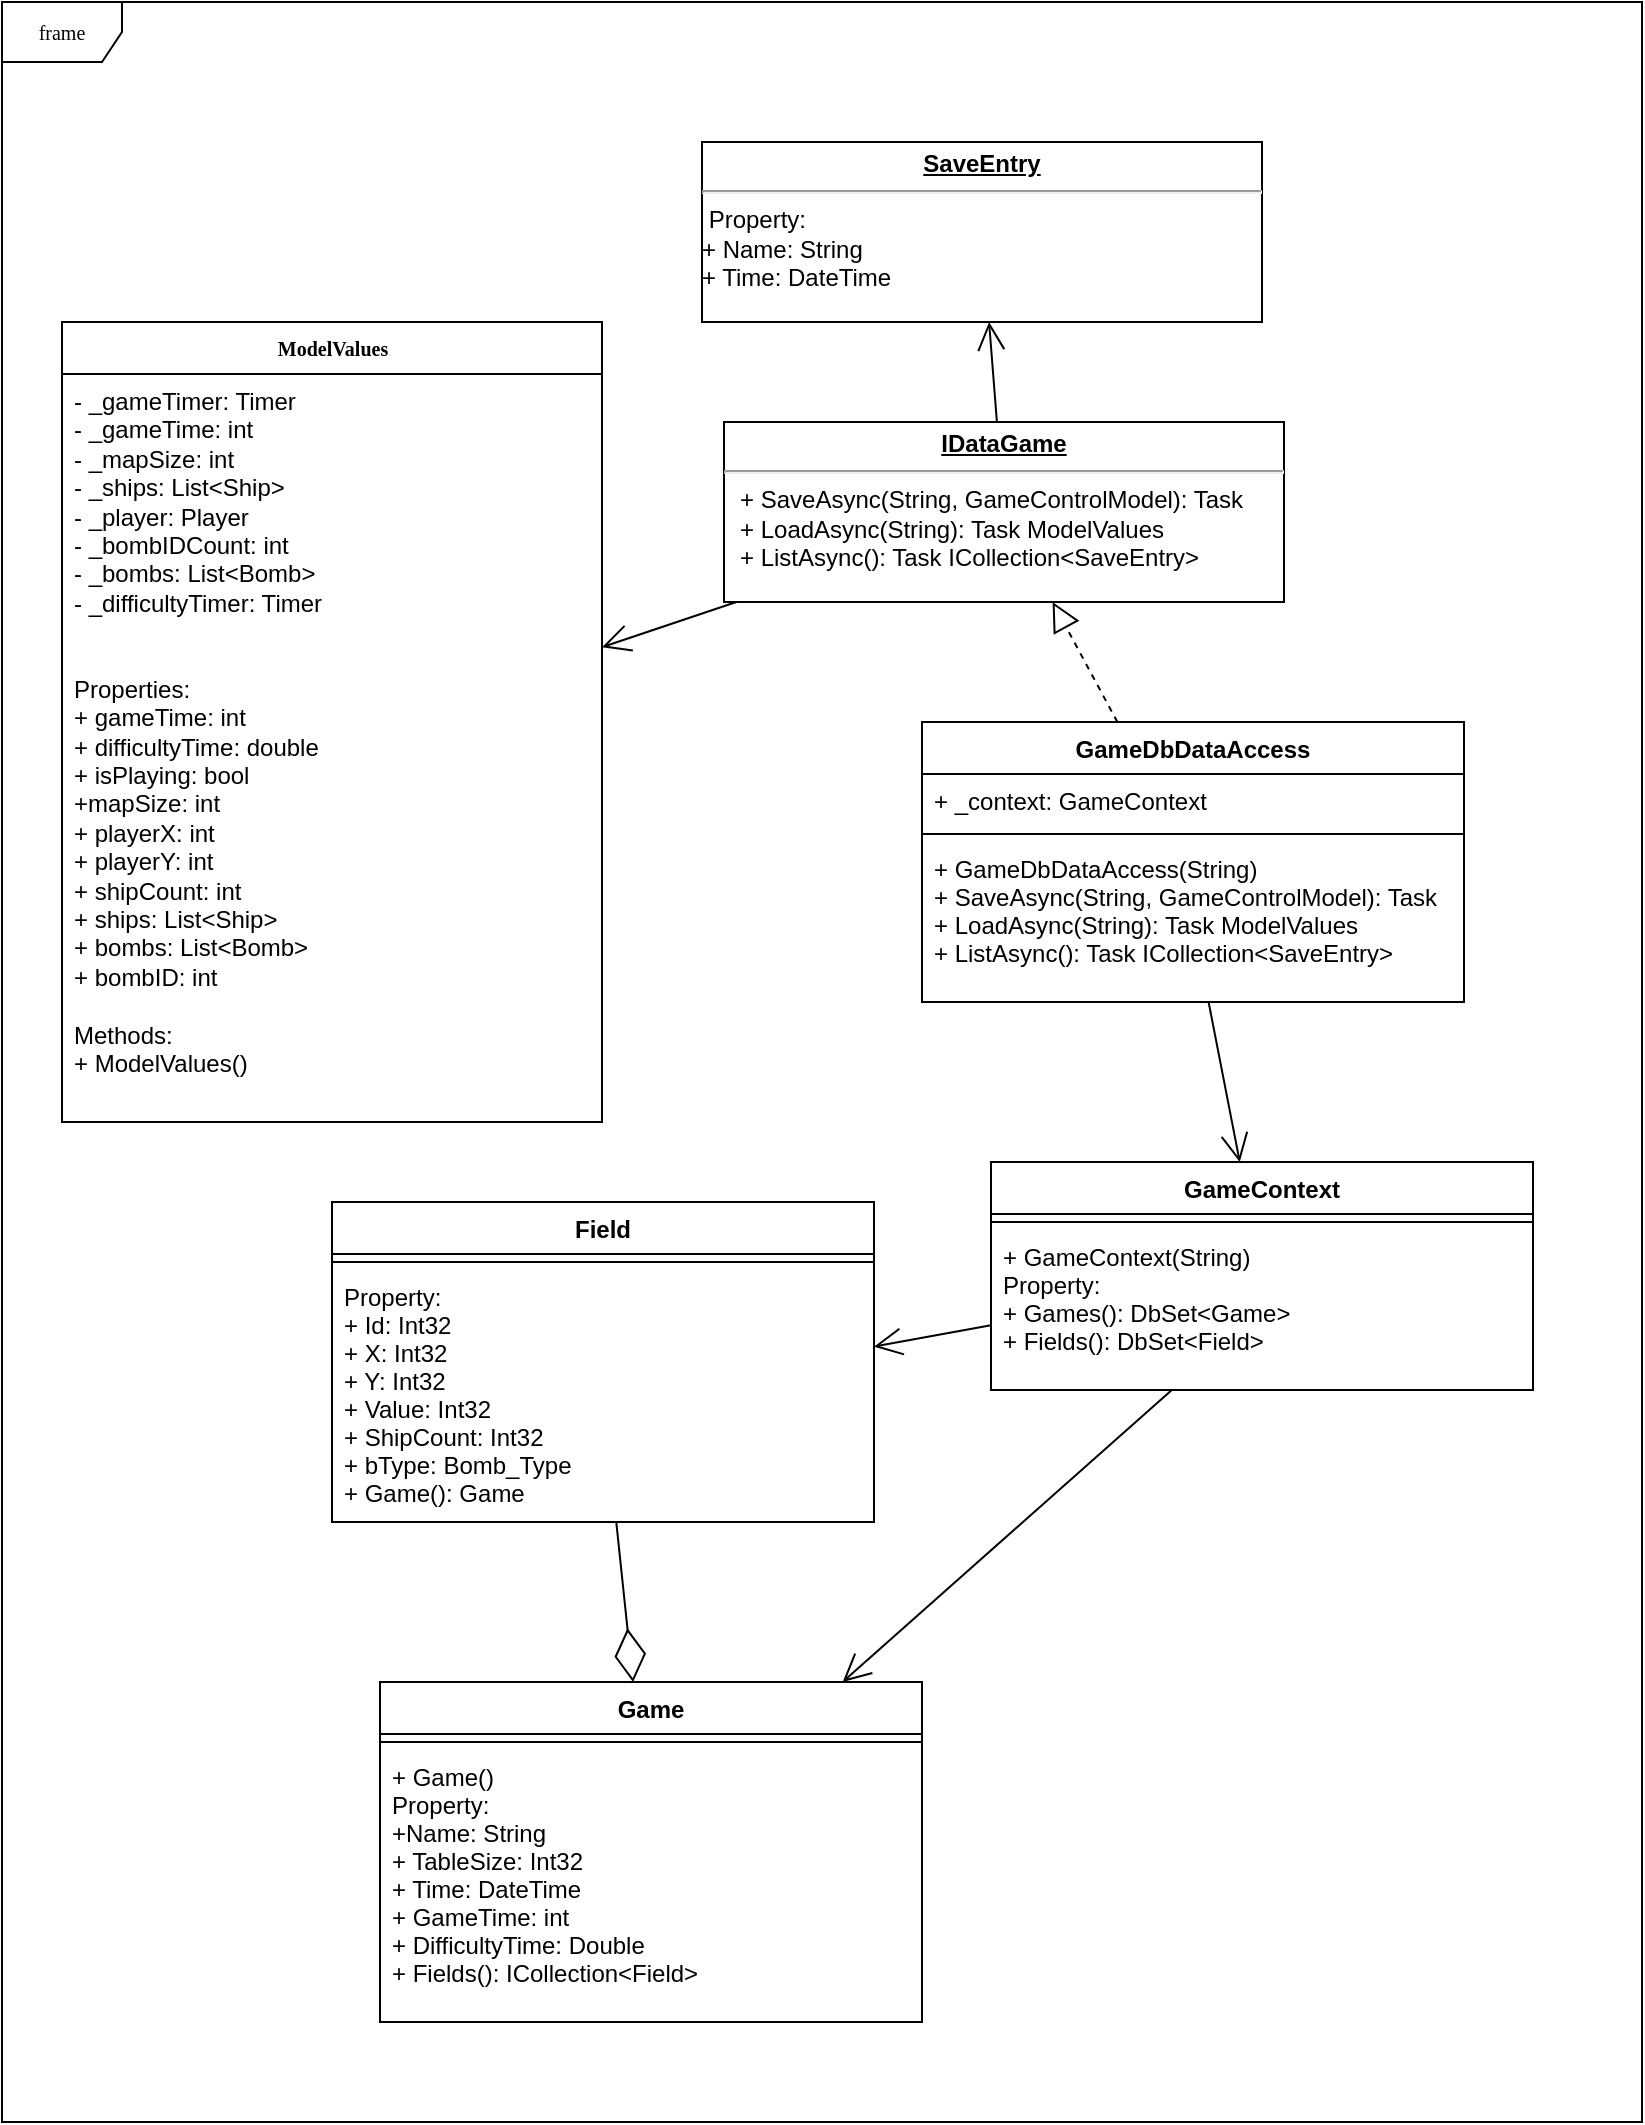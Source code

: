<mxfile version="12.3.6" type="device" pages="1"><diagram name="Page-1" id="c4acf3e9-155e-7222-9cf6-157b1a14988f"><mxGraphModel dx="1727" dy="636" grid="1" gridSize="10" guides="1" tooltips="1" connect="1" arrows="1" fold="1" page="1" pageScale="1" pageWidth="850" pageHeight="1100" background="#ffffff" math="0" shadow="0"><root><mxCell id="0"/><mxCell id="1" parent="0"/><mxCell id="17acba5748e5396b-1" value="frame" style="shape=umlFrame;whiteSpace=wrap;html=1;rounded=0;shadow=0;comic=0;labelBackgroundColor=none;strokeWidth=1;fontFamily=Verdana;fontSize=10;align=center;" parent="1" vertex="1"><mxGeometry x="20" y="20" width="820" height="1060" as="geometry"/></mxCell><mxCell id="1BAeeptmupr75GAHPqnB-9" value="&lt;p style=&quot;margin: 0px ; margin-top: 4px ; text-align: center ; text-decoration: underline&quot;&gt;&lt;b&gt;IDataGame&lt;/b&gt;&lt;br&gt;&lt;/p&gt;&lt;hr&gt;&lt;p style=&quot;margin: 0px ; margin-left: 8px&quot;&gt;+ SaveAsync(String, GameControlModel): Task&lt;br&gt;&lt;/p&gt;&lt;p style=&quot;margin: 0px ; margin-left: 8px&quot;&gt;+ LoadAsync(String): Task ModelValues&lt;/p&gt;&lt;p style=&quot;margin: 0px ; margin-left: 8px&quot;&gt;+ ListAsync(): Task ICollection&amp;lt;SaveEntry&amp;gt;&lt;br&gt;&lt;/p&gt;" style="verticalAlign=top;align=left;overflow=fill;fontSize=12;fontFamily=Helvetica;html=1;" vertex="1" parent="1"><mxGeometry x="381" y="230" width="280" height="90" as="geometry"/></mxCell><mxCell id="1BAeeptmupr75GAHPqnB-13" value="&lt;p style=&quot;margin: 0px ; margin-top: 4px ; text-align: center ; text-decoration: underline&quot;&gt;&lt;b&gt;SaveEntry&lt;/b&gt;&lt;br&gt;&lt;/p&gt;&lt;hr&gt;&lt;div&gt;&amp;nbsp;Property:&lt;/div&gt;&lt;div&gt;+ Name: String&lt;/div&gt;&lt;div&gt;+ Time: DateTime&lt;br&gt;&lt;/div&gt;" style="verticalAlign=top;align=left;overflow=fill;fontSize=12;fontFamily=Helvetica;html=1;" vertex="1" parent="1"><mxGeometry x="370" y="90" width="280" height="90" as="geometry"/></mxCell><mxCell id="1BAeeptmupr75GAHPqnB-14" value="" style="endArrow=open;endFill=1;endSize=12;html=1;fontFamily=Helvetica;align=center;" edge="1" parent="1" source="1BAeeptmupr75GAHPqnB-9" target="1BAeeptmupr75GAHPqnB-13"><mxGeometry width="160" relative="1" as="geometry"><mxPoint x="380" y="210" as="sourcePoint"/><mxPoint x="540" y="210" as="targetPoint"/></mxGeometry></mxCell><mxCell id="1BAeeptmupr75GAHPqnB-16" value="GameDbDataAccess" style="swimlane;fontStyle=1;align=center;verticalAlign=top;childLayout=stackLayout;horizontal=1;startSize=26;horizontalStack=0;resizeParent=1;resizeParentMax=0;resizeLast=0;collapsible=1;marginBottom=0;fontFamily=Helvetica;" vertex="1" parent="1"><mxGeometry x="480" y="380" width="271" height="140" as="geometry"/></mxCell><mxCell id="1BAeeptmupr75GAHPqnB-17" value="+ _context: GameContext" style="text;strokeColor=none;fillColor=none;align=left;verticalAlign=top;spacingLeft=4;spacingRight=4;overflow=hidden;rotatable=0;points=[[0,0.5],[1,0.5]];portConstraint=eastwest;" vertex="1" parent="1BAeeptmupr75GAHPqnB-16"><mxGeometry y="26" width="271" height="26" as="geometry"/></mxCell><mxCell id="1BAeeptmupr75GAHPqnB-18" value="" style="line;strokeWidth=1;fillColor=none;align=left;verticalAlign=middle;spacingTop=-1;spacingLeft=3;spacingRight=3;rotatable=0;labelPosition=right;points=[];portConstraint=eastwest;" vertex="1" parent="1BAeeptmupr75GAHPqnB-16"><mxGeometry y="52" width="271" height="8" as="geometry"/></mxCell><mxCell id="1BAeeptmupr75GAHPqnB-19" value="+ GameDbDataAccess(String)&#xA;+ SaveAsync(String, GameControlModel): Task&#xA;+ LoadAsync(String): Task ModelValues&#xA;+ ListAsync(): Task ICollection&lt;SaveEntry&gt;" style="text;strokeColor=none;fillColor=none;align=left;verticalAlign=top;spacingLeft=4;spacingRight=4;overflow=hidden;rotatable=0;points=[[0,0.5],[1,0.5]];portConstraint=eastwest;" vertex="1" parent="1BAeeptmupr75GAHPqnB-16"><mxGeometry y="60" width="271" height="80" as="geometry"/></mxCell><mxCell id="1BAeeptmupr75GAHPqnB-20" value="" style="endArrow=block;dashed=1;endFill=0;endSize=12;html=1;fontFamily=Helvetica;align=center;" edge="1" parent="1" source="1BAeeptmupr75GAHPqnB-16" target="1BAeeptmupr75GAHPqnB-9"><mxGeometry width="160" relative="1" as="geometry"><mxPoint x="360" y="370" as="sourcePoint"/><mxPoint x="520" y="370" as="targetPoint"/></mxGeometry></mxCell><mxCell id="1BAeeptmupr75GAHPqnB-23" value="&lt;b&gt;ModelValues&lt;/b&gt;" style="swimlane;html=1;fontStyle=0;childLayout=stackLayout;horizontal=1;startSize=26;fillColor=none;horizontalStack=0;resizeParent=1;resizeLast=0;collapsible=1;marginBottom=0;swimlaneFillColor=#ffffff;rounded=0;shadow=0;comic=0;labelBackgroundColor=none;strokeWidth=1;fontFamily=Verdana;fontSize=10;align=center;" vertex="1" parent="1"><mxGeometry x="50" y="180" width="270" height="400" as="geometry"/></mxCell><mxCell id="1BAeeptmupr75GAHPqnB-24" value="- _gameTimer: Timer&lt;br&gt;- _gameTime: int&lt;br&gt;- _mapSize: int&lt;br&gt;- _ships: List&amp;lt;Ship&amp;gt;&lt;br&gt;- _player: Player&lt;br&gt;- _bombIDCount: int&lt;br&gt;- _bombs: List&amp;lt;Bomb&amp;gt;&lt;br&gt;- _difficultyTimer: Timer&lt;br&gt;&lt;br&gt;&lt;br&gt;Properties:&lt;br&gt;+ gameTime: int&lt;br&gt;+ difficultyTime: double&lt;br&gt;+ isPlaying: bool&lt;br&gt;+mapSize: int&lt;br&gt;+ playerX: int&lt;br&gt;+ playerY: int&lt;br&gt;+ shipCount: int&lt;br&gt;+ ships: List&amp;lt;Ship&amp;gt;&lt;br&gt;+ bombs: List&amp;lt;Bomb&amp;gt;&lt;br&gt;+ bombID: int&lt;div&gt;&lt;br&gt;&lt;/div&gt;&lt;div&gt;Methods:&lt;/div&gt;&lt;div&gt;+ ModelValues()&lt;br&gt;&lt;/div&gt;&lt;div&gt;&lt;br&gt;&lt;/div&gt;" style="text;html=1;strokeColor=none;fillColor=none;align=left;verticalAlign=top;spacingLeft=4;spacingRight=4;whiteSpace=wrap;overflow=hidden;rotatable=0;points=[[0,0.5],[1,0.5]];portConstraint=eastwest;" vertex="1" parent="1BAeeptmupr75GAHPqnB-23"><mxGeometry y="26" width="270" height="364" as="geometry"/></mxCell><mxCell id="1BAeeptmupr75GAHPqnB-25" value="" style="endArrow=open;endFill=1;endSize=12;html=1;fontFamily=Helvetica;align=center;" edge="1" parent="1" source="1BAeeptmupr75GAHPqnB-9" target="1BAeeptmupr75GAHPqnB-24"><mxGeometry width="160" relative="1" as="geometry"><mxPoint x="527.464" y="240" as="sourcePoint"/><mxPoint x="523.536" y="190" as="targetPoint"/></mxGeometry></mxCell><mxCell id="1BAeeptmupr75GAHPqnB-35" value="GameContext" style="swimlane;fontStyle=1;align=center;verticalAlign=top;childLayout=stackLayout;horizontal=1;startSize=26;horizontalStack=0;resizeParent=1;resizeParentMax=0;resizeLast=0;collapsible=1;marginBottom=0;fontFamily=Helvetica;" vertex="1" parent="1"><mxGeometry x="514.5" y="600" width="271" height="114" as="geometry"/></mxCell><mxCell id="1BAeeptmupr75GAHPqnB-37" value="" style="line;strokeWidth=1;fillColor=none;align=left;verticalAlign=middle;spacingTop=-1;spacingLeft=3;spacingRight=3;rotatable=0;labelPosition=right;points=[];portConstraint=eastwest;" vertex="1" parent="1BAeeptmupr75GAHPqnB-35"><mxGeometry y="26" width="271" height="8" as="geometry"/></mxCell><mxCell id="1BAeeptmupr75GAHPqnB-38" value="+ GameContext(String)&#xA;Property:&#xA;+ Games(): DbSet&lt;Game&gt;&#xA;+ Fields(): DbSet&lt;Field&gt;&#xA;" style="text;strokeColor=none;fillColor=none;align=left;verticalAlign=top;spacingLeft=4;spacingRight=4;overflow=hidden;rotatable=0;points=[[0,0.5],[1,0.5]];portConstraint=eastwest;" vertex="1" parent="1BAeeptmupr75GAHPqnB-35"><mxGeometry y="34" width="271" height="80" as="geometry"/></mxCell><mxCell id="1BAeeptmupr75GAHPqnB-39" value="" style="endArrow=open;endFill=1;endSize=12;html=1;fontFamily=Helvetica;align=center;" edge="1" parent="1" source="1BAeeptmupr75GAHPqnB-19" target="1BAeeptmupr75GAHPqnB-35"><mxGeometry width="160" relative="1" as="geometry"><mxPoint x="397.195" y="330" as="sourcePoint"/><mxPoint x="330.0" y="352.598" as="targetPoint"/></mxGeometry></mxCell><mxCell id="1BAeeptmupr75GAHPqnB-48" value="Field" style="swimlane;fontStyle=1;align=center;verticalAlign=top;childLayout=stackLayout;horizontal=1;startSize=26;horizontalStack=0;resizeParent=1;resizeParentMax=0;resizeLast=0;collapsible=1;marginBottom=0;fontFamily=Helvetica;" vertex="1" parent="1"><mxGeometry x="185" y="620" width="271" height="160" as="geometry"/></mxCell><mxCell id="1BAeeptmupr75GAHPqnB-49" value="" style="line;strokeWidth=1;fillColor=none;align=left;verticalAlign=middle;spacingTop=-1;spacingLeft=3;spacingRight=3;rotatable=0;labelPosition=right;points=[];portConstraint=eastwest;" vertex="1" parent="1BAeeptmupr75GAHPqnB-48"><mxGeometry y="26" width="271" height="8" as="geometry"/></mxCell><mxCell id="1BAeeptmupr75GAHPqnB-50" value="Property:&#xA;+ Id: Int32&#xA;+ X: Int32&#xA;+ Y: Int32&#xA;+ Value: Int32&#xA;+ ShipCount: Int32&#xA;+ bType: Bomb_Type&#xA;+ Game(): Game&#xA;" style="text;strokeColor=none;fillColor=none;align=left;verticalAlign=top;spacingLeft=4;spacingRight=4;overflow=hidden;rotatable=0;points=[[0,0.5],[1,0.5]];portConstraint=eastwest;" vertex="1" parent="1BAeeptmupr75GAHPqnB-48"><mxGeometry y="34" width="271" height="126" as="geometry"/></mxCell><mxCell id="1BAeeptmupr75GAHPqnB-51" value="Game" style="swimlane;fontStyle=1;align=center;verticalAlign=top;childLayout=stackLayout;horizontal=1;startSize=26;horizontalStack=0;resizeParent=1;resizeParentMax=0;resizeLast=0;collapsible=1;marginBottom=0;fontFamily=Helvetica;" vertex="1" parent="1"><mxGeometry x="209" y="860" width="271" height="170" as="geometry"/></mxCell><mxCell id="1BAeeptmupr75GAHPqnB-52" value="" style="line;strokeWidth=1;fillColor=none;align=left;verticalAlign=middle;spacingTop=-1;spacingLeft=3;spacingRight=3;rotatable=0;labelPosition=right;points=[];portConstraint=eastwest;" vertex="1" parent="1BAeeptmupr75GAHPqnB-51"><mxGeometry y="26" width="271" height="8" as="geometry"/></mxCell><mxCell id="1BAeeptmupr75GAHPqnB-53" value="+ Game()&#xA;Property:&#xA;+Name: String&#xA;+ TableSize: Int32&#xA;+ Time: DateTime&#xA;+ GameTime: int&#xA;+ DifficultyTime: Double&#xA;+ Fields(): ICollection&lt;Field&gt;&#xA;&#xA;" style="text;strokeColor=none;fillColor=none;align=left;verticalAlign=top;spacingLeft=4;spacingRight=4;overflow=hidden;rotatable=0;points=[[0,0.5],[1,0.5]];portConstraint=eastwest;" vertex="1" parent="1BAeeptmupr75GAHPqnB-51"><mxGeometry y="34" width="271" height="136" as="geometry"/></mxCell><mxCell id="1BAeeptmupr75GAHPqnB-54" value="" style="endArrow=diamondThin;endFill=0;endSize=24;html=1;fontFamily=Helvetica;align=center;" edge="1" parent="1" source="1BAeeptmupr75GAHPqnB-50" target="1BAeeptmupr75GAHPqnB-51"><mxGeometry width="160" relative="1" as="geometry"><mxPoint x="190" y="820" as="sourcePoint"/><mxPoint x="350" y="820" as="targetPoint"/></mxGeometry></mxCell><mxCell id="1BAeeptmupr75GAHPqnB-55" value="" style="endArrow=open;endFill=1;endSize=12;html=1;fontFamily=Helvetica;align=center;" edge="1" parent="1" source="1BAeeptmupr75GAHPqnB-35" target="1BAeeptmupr75GAHPqnB-50"><mxGeometry width="160" relative="1" as="geometry"><mxPoint x="633.297" y="530" as="sourcePoint"/><mxPoint x="648.89" y="610" as="targetPoint"/></mxGeometry></mxCell><mxCell id="1BAeeptmupr75GAHPqnB-56" value="" style="endArrow=open;endFill=1;endSize=12;html=1;fontFamily=Helvetica;align=center;" edge="1" parent="1" source="1BAeeptmupr75GAHPqnB-38" target="1BAeeptmupr75GAHPqnB-51"><mxGeometry width="160" relative="1" as="geometry"><mxPoint x="524.5" y="691.674" as="sourcePoint"/><mxPoint x="466" y="702.326" as="targetPoint"/></mxGeometry></mxCell></root></mxGraphModel></diagram></mxfile>